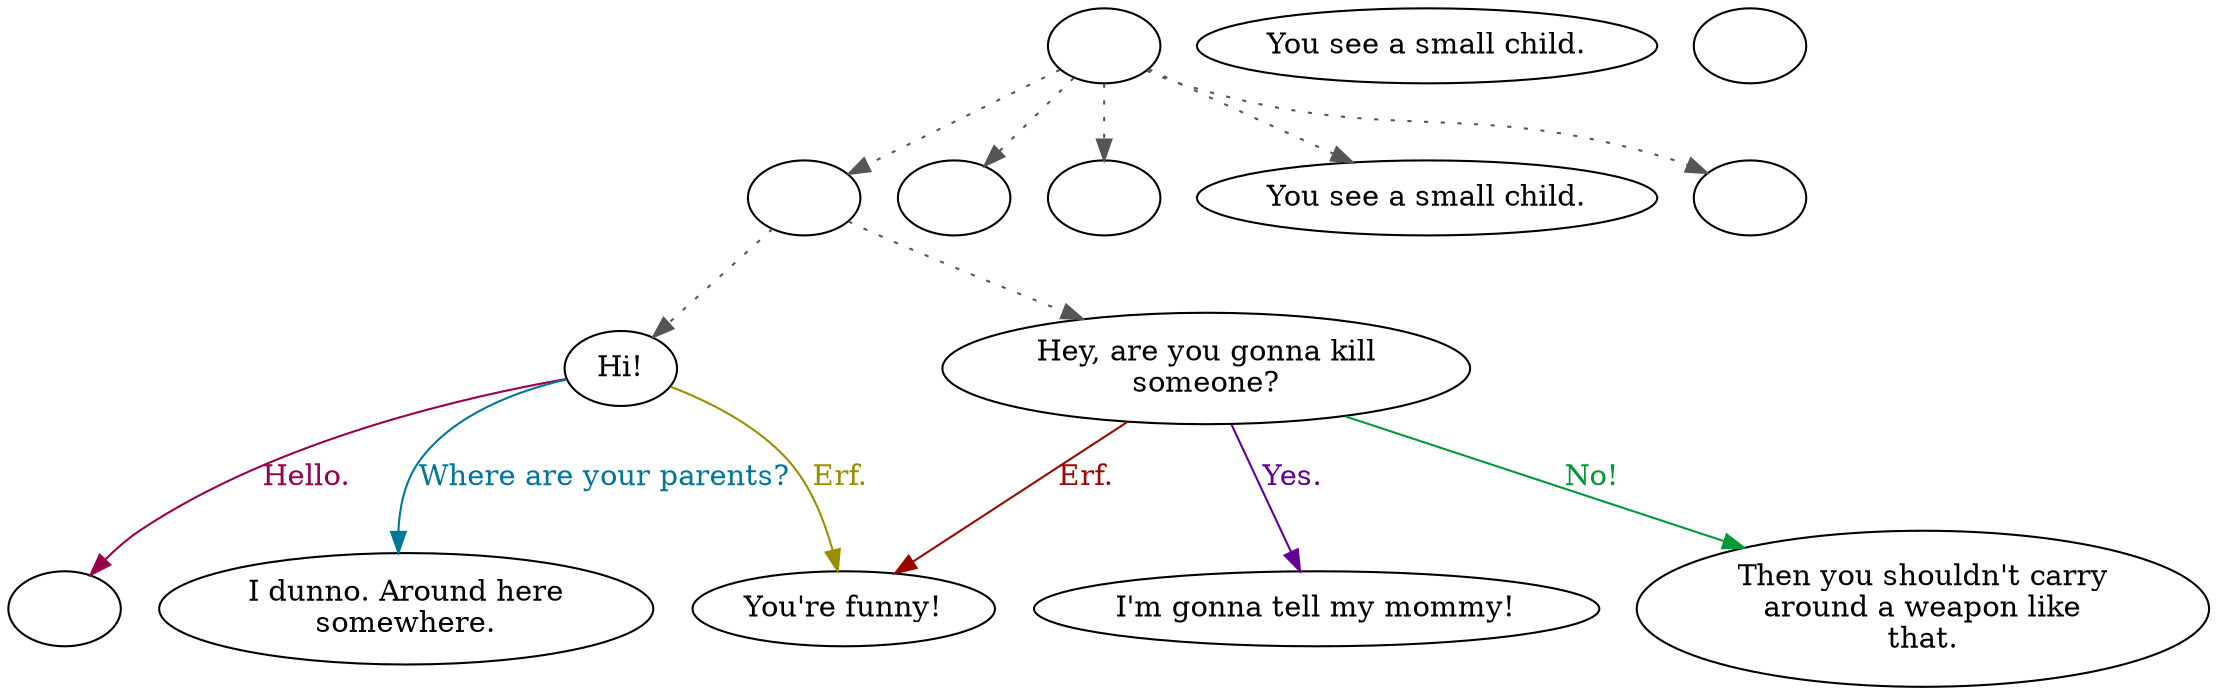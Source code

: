 digraph CHILD {
  "start" [style=filled       fillcolor="#FFFFFF"       color="#000000"]
  "start" -> "talk_p_proc" [style=dotted color="#555555"]
  "start" -> "critter_p_proc" [style=dotted color="#555555"]
  "start" -> "pickup_p_proc" [style=dotted color="#555555"]
  "start" -> "look_at_p_proc" [style=dotted color="#555555"]
  "start" -> "destroy_p_proc" [style=dotted color="#555555"]
  "start" [label=""]
  "child01" [style=filled       fillcolor="#FFFFFF"       color="#000000"]
  "child01" [label="Hi!"]
  "child01" -> "childend" [label="Hello." color="#99004B" fontcolor="#99004B"]
  "child01" -> "child02" [label="Where are your parents?" color="#007799" fontcolor="#007799"]
  "child01" -> "child03" [label="Erf." color="#998E00" fontcolor="#998E00"]
  "child02" [style=filled       fillcolor="#FFFFFF"       color="#000000"]
  "child02" [label="I dunno. Around here\nsomewhere."]
  "child03" [style=filled       fillcolor="#FFFFFF"       color="#000000"]
  "child03" [label="You're funny!"]
  "child04" [style=filled       fillcolor="#FFFFFF"       color="#000000"]
  "child04" [label="Hey, are you gonna kill\nsomeone?"]
  "child04" -> "child05" [label="Yes." color="#610099" fontcolor="#610099"]
  "child04" -> "child06" [label="No!" color="#009935" fontcolor="#009935"]
  "child04" -> "child03" [label="Erf." color="#990800" fontcolor="#990800"]
  "child05" [style=filled       fillcolor="#FFFFFF"       color="#000000"]
  "child05" [label="I'm gonna tell my mommy!"]
  "child06" [style=filled       fillcolor="#FFFFFF"       color="#000000"]
  "child06" [label="Then you shouldn't carry\naround a weapon like\nthat."]
  "childend" [style=filled       fillcolor="#FFFFFF"       color="#000000"]
  "childend" [label=""]
  "critter_p_proc" [style=filled       fillcolor="#FFFFFF"       color="#000000"]
  "critter_p_proc" [label=""]
  "talk_p_proc" [style=filled       fillcolor="#FFFFFF"       color="#000000"]
  "talk_p_proc" -> "child04" [style=dotted color="#555555"]
  "talk_p_proc" -> "child01" [style=dotted color="#555555"]
  "talk_p_proc" [label=""]
  "pickup_p_proc" [style=filled       fillcolor="#FFFFFF"       color="#000000"]
  "pickup_p_proc" [label=""]
  "destroy_p_proc" [style=filled       fillcolor="#FFFFFF"       color="#000000"]
  "destroy_p_proc" [label=""]
  "look_at_p_proc" [style=filled       fillcolor="#FFFFFF"       color="#000000"]
  "look_at_p_proc" [label="You see a small child."]
  "description_p_proc" [style=filled       fillcolor="#FFFFFF"       color="#000000"]
  "description_p_proc" [label="You see a small child."]
  "timed_event_p_proc" [style=filled       fillcolor="#FFFFFF"       color="#000000"]
  "timed_event_p_proc" [label=""]
}